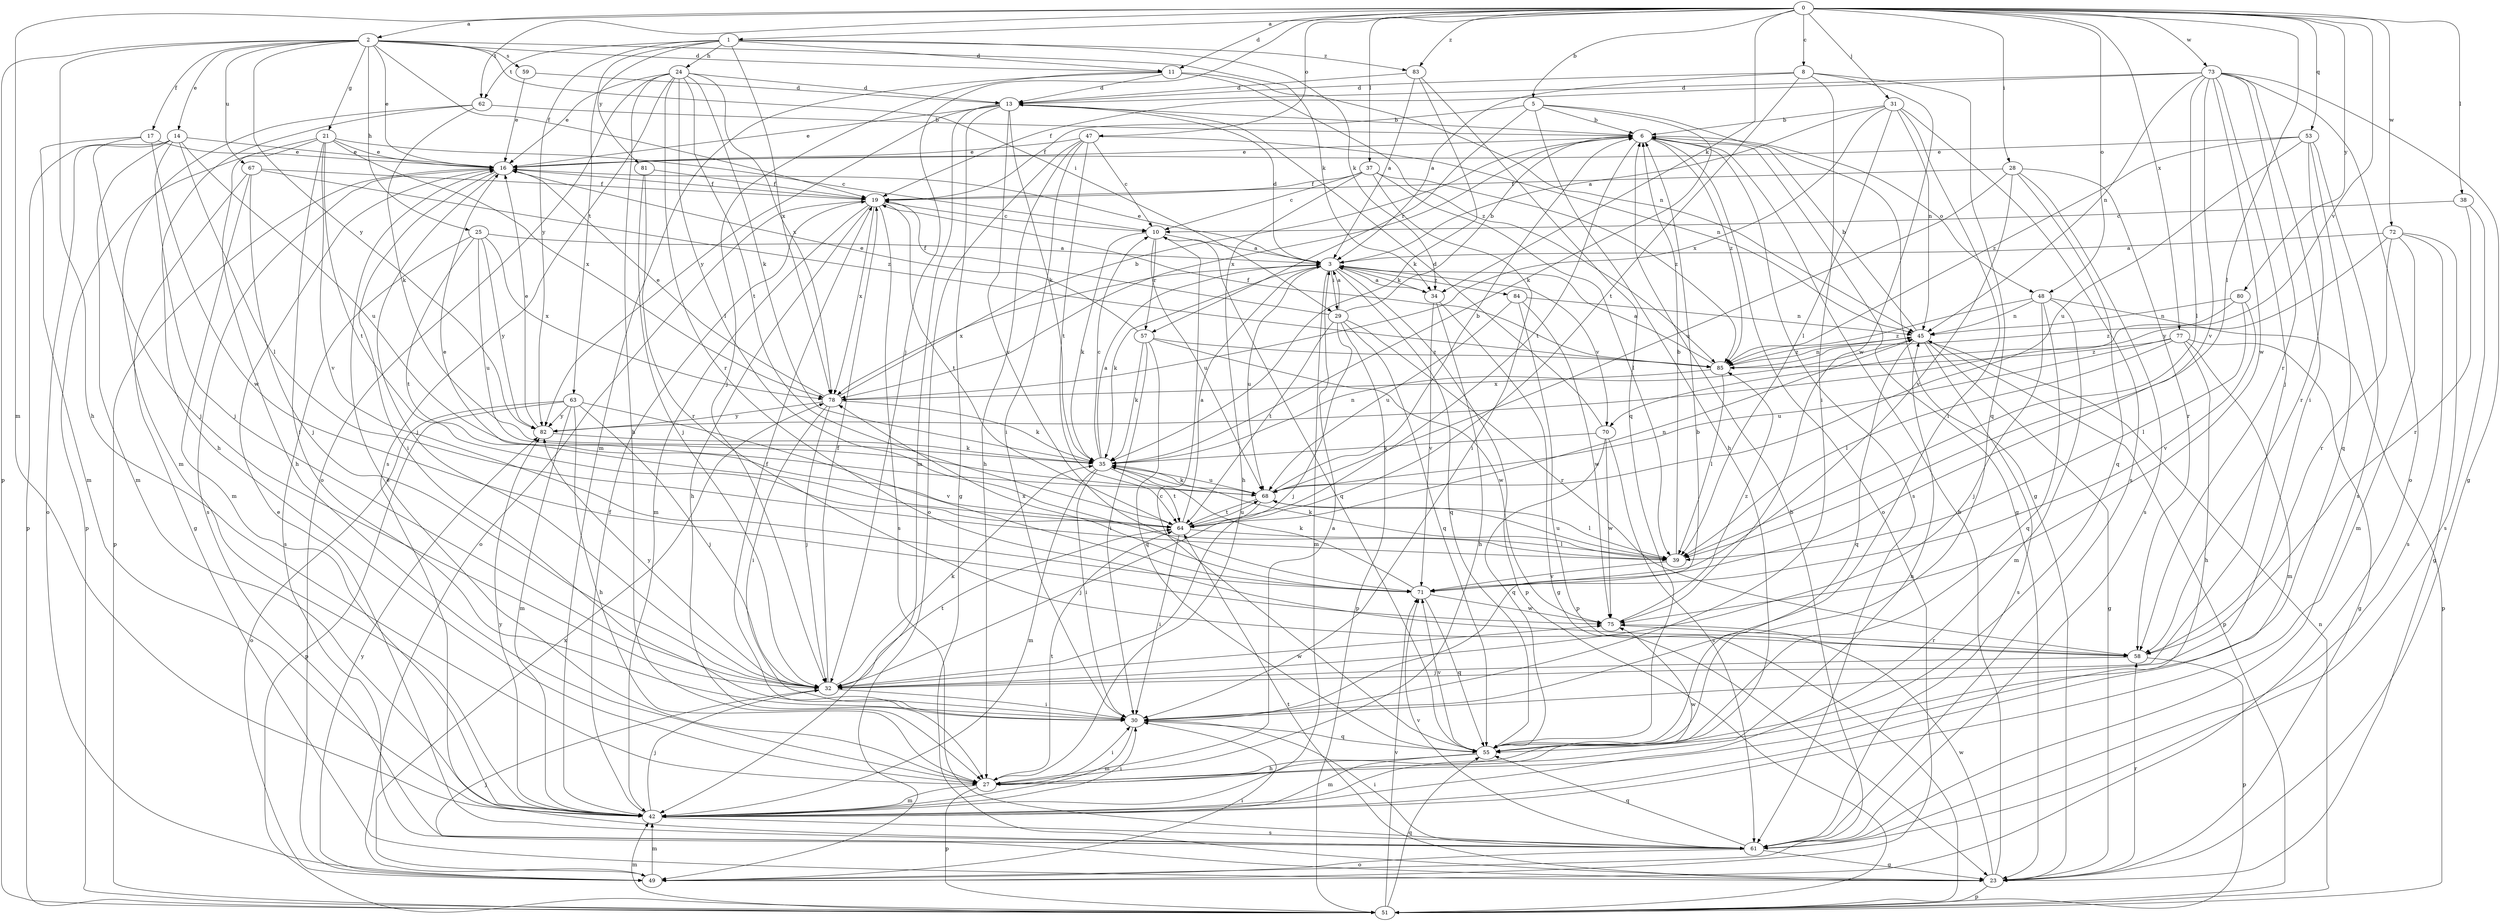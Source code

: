 strict digraph  {
0;
1;
2;
3;
5;
6;
8;
10;
11;
13;
14;
16;
17;
19;
21;
23;
24;
25;
27;
28;
29;
30;
31;
32;
34;
35;
37;
38;
39;
42;
45;
47;
48;
49;
51;
53;
55;
57;
58;
59;
61;
62;
63;
64;
67;
68;
70;
71;
72;
73;
75;
77;
78;
80;
81;
82;
83;
84;
85;
0 -> 1  [label=a];
0 -> 2  [label=a];
0 -> 5  [label=b];
0 -> 8  [label=c];
0 -> 11  [label=d];
0 -> 28  [label=i];
0 -> 31  [label=j];
0 -> 32  [label=j];
0 -> 34  [label=k];
0 -> 37  [label=l];
0 -> 38  [label=l];
0 -> 39  [label=l];
0 -> 42  [label=m];
0 -> 47  [label=o];
0 -> 48  [label=o];
0 -> 53  [label=q];
0 -> 62  [label=t];
0 -> 70  [label=v];
0 -> 72  [label=w];
0 -> 73  [label=w];
0 -> 77  [label=x];
0 -> 80  [label=y];
0 -> 83  [label=z];
1 -> 11  [label=d];
1 -> 24  [label=h];
1 -> 34  [label=k];
1 -> 62  [label=t];
1 -> 63  [label=t];
1 -> 78  [label=x];
1 -> 81  [label=y];
1 -> 82  [label=y];
1 -> 83  [label=z];
2 -> 11  [label=d];
2 -> 14  [label=e];
2 -> 16  [label=e];
2 -> 17  [label=f];
2 -> 19  [label=f];
2 -> 21  [label=g];
2 -> 25  [label=h];
2 -> 27  [label=h];
2 -> 29  [label=i];
2 -> 34  [label=k];
2 -> 51  [label=p];
2 -> 59  [label=s];
2 -> 67  [label=u];
2 -> 82  [label=y];
3 -> 13  [label=d];
3 -> 16  [label=e];
3 -> 29  [label=i];
3 -> 34  [label=k];
3 -> 35  [label=k];
3 -> 42  [label=m];
3 -> 51  [label=p];
3 -> 55  [label=q];
3 -> 68  [label=u];
3 -> 70  [label=v];
3 -> 78  [label=x];
3 -> 84  [label=z];
5 -> 6  [label=b];
5 -> 19  [label=f];
5 -> 23  [label=g];
5 -> 27  [label=h];
5 -> 35  [label=k];
5 -> 57  [label=r];
6 -> 16  [label=e];
6 -> 23  [label=g];
6 -> 48  [label=o];
6 -> 49  [label=o];
6 -> 61  [label=s];
6 -> 64  [label=t];
6 -> 78  [label=x];
6 -> 85  [label=z];
8 -> 3  [label=a];
8 -> 13  [label=d];
8 -> 30  [label=i];
8 -> 55  [label=q];
8 -> 64  [label=t];
8 -> 75  [label=w];
10 -> 3  [label=a];
10 -> 35  [label=k];
10 -> 55  [label=q];
10 -> 57  [label=r];
10 -> 68  [label=u];
11 -> 13  [label=d];
11 -> 32  [label=j];
11 -> 42  [label=m];
11 -> 45  [label=n];
11 -> 85  [label=z];
13 -> 6  [label=b];
13 -> 16  [label=e];
13 -> 23  [label=g];
13 -> 35  [label=k];
13 -> 42  [label=m];
13 -> 71  [label=v];
13 -> 82  [label=y];
14 -> 16  [label=e];
14 -> 32  [label=j];
14 -> 39  [label=l];
14 -> 42  [label=m];
14 -> 49  [label=o];
14 -> 51  [label=p];
14 -> 68  [label=u];
16 -> 19  [label=f];
16 -> 30  [label=i];
16 -> 32  [label=j];
16 -> 51  [label=p];
16 -> 61  [label=s];
17 -> 16  [label=e];
17 -> 32  [label=j];
17 -> 42  [label=m];
17 -> 75  [label=w];
19 -> 10  [label=c];
19 -> 27  [label=h];
19 -> 42  [label=m];
19 -> 49  [label=o];
19 -> 61  [label=s];
19 -> 64  [label=t];
19 -> 78  [label=x];
21 -> 10  [label=c];
21 -> 16  [label=e];
21 -> 27  [label=h];
21 -> 30  [label=i];
21 -> 51  [label=p];
21 -> 64  [label=t];
21 -> 71  [label=v];
21 -> 78  [label=x];
23 -> 6  [label=b];
23 -> 32  [label=j];
23 -> 51  [label=p];
23 -> 58  [label=r];
23 -> 64  [label=t];
23 -> 75  [label=w];
24 -> 13  [label=d];
24 -> 16  [label=e];
24 -> 27  [label=h];
24 -> 35  [label=k];
24 -> 39  [label=l];
24 -> 49  [label=o];
24 -> 58  [label=r];
24 -> 61  [label=s];
24 -> 64  [label=t];
24 -> 78  [label=x];
25 -> 3  [label=a];
25 -> 61  [label=s];
25 -> 64  [label=t];
25 -> 68  [label=u];
25 -> 78  [label=x];
25 -> 82  [label=y];
27 -> 3  [label=a];
27 -> 16  [label=e];
27 -> 30  [label=i];
27 -> 42  [label=m];
27 -> 51  [label=p];
27 -> 64  [label=t];
27 -> 75  [label=w];
28 -> 19  [label=f];
28 -> 55  [label=q];
28 -> 58  [label=r];
28 -> 61  [label=s];
28 -> 68  [label=u];
28 -> 71  [label=v];
29 -> 3  [label=a];
29 -> 6  [label=b];
29 -> 19  [label=f];
29 -> 32  [label=j];
29 -> 51  [label=p];
29 -> 55  [label=q];
29 -> 58  [label=r];
29 -> 64  [label=t];
30 -> 6  [label=b];
30 -> 19  [label=f];
30 -> 42  [label=m];
30 -> 55  [label=q];
31 -> 3  [label=a];
31 -> 6  [label=b];
31 -> 30  [label=i];
31 -> 39  [label=l];
31 -> 45  [label=n];
31 -> 61  [label=s];
31 -> 78  [label=x];
32 -> 19  [label=f];
32 -> 30  [label=i];
32 -> 35  [label=k];
32 -> 64  [label=t];
32 -> 75  [label=w];
32 -> 82  [label=y];
34 -> 3  [label=a];
34 -> 23  [label=g];
34 -> 27  [label=h];
34 -> 71  [label=v];
35 -> 3  [label=a];
35 -> 10  [label=c];
35 -> 30  [label=i];
35 -> 42  [label=m];
35 -> 45  [label=n];
35 -> 64  [label=t];
35 -> 68  [label=u];
37 -> 10  [label=c];
37 -> 19  [label=f];
37 -> 27  [label=h];
37 -> 30  [label=i];
37 -> 39  [label=l];
37 -> 85  [label=z];
38 -> 10  [label=c];
38 -> 58  [label=r];
38 -> 61  [label=s];
39 -> 6  [label=b];
39 -> 35  [label=k];
39 -> 68  [label=u];
39 -> 71  [label=v];
42 -> 19  [label=f];
42 -> 30  [label=i];
42 -> 32  [label=j];
42 -> 45  [label=n];
42 -> 61  [label=s];
42 -> 82  [label=y];
45 -> 6  [label=b];
45 -> 23  [label=g];
45 -> 51  [label=p];
45 -> 55  [label=q];
45 -> 61  [label=s];
45 -> 85  [label=z];
47 -> 10  [label=c];
47 -> 16  [label=e];
47 -> 27  [label=h];
47 -> 30  [label=i];
47 -> 45  [label=n];
47 -> 49  [label=o];
47 -> 64  [label=t];
48 -> 32  [label=j];
48 -> 42  [label=m];
48 -> 45  [label=n];
48 -> 51  [label=p];
48 -> 55  [label=q];
48 -> 85  [label=z];
49 -> 6  [label=b];
49 -> 30  [label=i];
49 -> 42  [label=m];
49 -> 78  [label=x];
49 -> 82  [label=y];
51 -> 42  [label=m];
51 -> 45  [label=n];
51 -> 55  [label=q];
51 -> 71  [label=v];
53 -> 16  [label=e];
53 -> 55  [label=q];
53 -> 58  [label=r];
53 -> 61  [label=s];
53 -> 68  [label=u];
53 -> 85  [label=z];
55 -> 10  [label=c];
55 -> 27  [label=h];
55 -> 42  [label=m];
55 -> 71  [label=v];
57 -> 16  [label=e];
57 -> 30  [label=i];
57 -> 35  [label=k];
57 -> 55  [label=q];
57 -> 75  [label=w];
57 -> 85  [label=z];
58 -> 32  [label=j];
58 -> 51  [label=p];
59 -> 13  [label=d];
59 -> 16  [label=e];
61 -> 16  [label=e];
61 -> 23  [label=g];
61 -> 30  [label=i];
61 -> 49  [label=o];
61 -> 55  [label=q];
61 -> 71  [label=v];
62 -> 6  [label=b];
62 -> 27  [label=h];
62 -> 35  [label=k];
62 -> 42  [label=m];
63 -> 27  [label=h];
63 -> 32  [label=j];
63 -> 42  [label=m];
63 -> 49  [label=o];
63 -> 51  [label=p];
63 -> 71  [label=v];
63 -> 82  [label=y];
64 -> 3  [label=a];
64 -> 16  [label=e];
64 -> 30  [label=i];
64 -> 39  [label=l];
64 -> 45  [label=n];
64 -> 68  [label=u];
67 -> 19  [label=f];
67 -> 23  [label=g];
67 -> 32  [label=j];
67 -> 42  [label=m];
67 -> 85  [label=z];
68 -> 6  [label=b];
68 -> 32  [label=j];
68 -> 35  [label=k];
68 -> 39  [label=l];
68 -> 64  [label=t];
70 -> 13  [label=d];
70 -> 35  [label=k];
70 -> 55  [label=q];
70 -> 61  [label=s];
70 -> 75  [label=w];
71 -> 35  [label=k];
71 -> 55  [label=q];
71 -> 75  [label=w];
71 -> 78  [label=x];
72 -> 3  [label=a];
72 -> 23  [label=g];
72 -> 42  [label=m];
72 -> 58  [label=r];
72 -> 61  [label=s];
72 -> 82  [label=y];
73 -> 13  [label=d];
73 -> 19  [label=f];
73 -> 23  [label=g];
73 -> 30  [label=i];
73 -> 32  [label=j];
73 -> 39  [label=l];
73 -> 45  [label=n];
73 -> 49  [label=o];
73 -> 58  [label=r];
73 -> 71  [label=v];
73 -> 75  [label=w];
75 -> 58  [label=r];
75 -> 85  [label=z];
77 -> 23  [label=g];
77 -> 27  [label=h];
77 -> 39  [label=l];
77 -> 42  [label=m];
77 -> 68  [label=u];
77 -> 85  [label=z];
78 -> 6  [label=b];
78 -> 16  [label=e];
78 -> 30  [label=i];
78 -> 32  [label=j];
78 -> 35  [label=k];
78 -> 82  [label=y];
80 -> 39  [label=l];
80 -> 45  [label=n];
80 -> 71  [label=v];
80 -> 85  [label=z];
81 -> 19  [label=f];
81 -> 32  [label=j];
81 -> 58  [label=r];
82 -> 16  [label=e];
82 -> 35  [label=k];
83 -> 3  [label=a];
83 -> 13  [label=d];
83 -> 35  [label=k];
83 -> 55  [label=q];
84 -> 45  [label=n];
84 -> 51  [label=p];
84 -> 68  [label=u];
84 -> 75  [label=w];
85 -> 3  [label=a];
85 -> 19  [label=f];
85 -> 39  [label=l];
85 -> 45  [label=n];
85 -> 78  [label=x];
}
